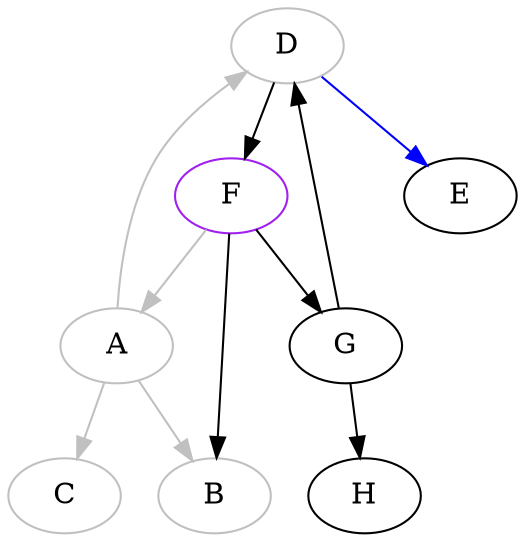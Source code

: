 digraph {
	D [label="D", color="gray"];
	F [label="F", color="purple"];
	H [label="H"];
	A [label="A", color="gray"];
	E [label="E"];
	G [label="G"];
	C [label="C", color="gray"];
	B [label="B", color="gray"];
	
	A -> C [color="gray"];
	A -> B [color="gray"];
	D -> E [color="blue"];
	D -> F;
	F -> A [color="gray"];
	F -> G;
	F -> B;
	A -> D [color="gray"];
	G -> H;
	G -> D;
}
